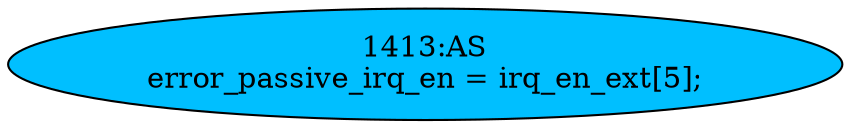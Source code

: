 strict digraph "" {
	node [label="\N"];
	"1413:AS"	 [ast="<pyverilog.vparser.ast.Assign object at 0x7fd773345a90>",
		def_var="['error_passive_irq_en']",
		fillcolor=deepskyblue,
		label="1413:AS
error_passive_irq_en = irq_en_ext[5];",
		statements="[]",
		style=filled,
		typ=Assign,
		use_var="['irq_en_ext']"];
}
